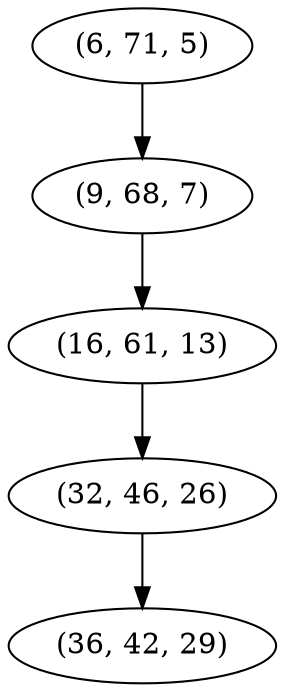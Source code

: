 digraph tree {
    "(6, 71, 5)";
    "(9, 68, 7)";
    "(16, 61, 13)";
    "(32, 46, 26)";
    "(36, 42, 29)";
    "(6, 71, 5)" -> "(9, 68, 7)";
    "(9, 68, 7)" -> "(16, 61, 13)";
    "(16, 61, 13)" -> "(32, 46, 26)";
    "(32, 46, 26)" -> "(36, 42, 29)";
}
